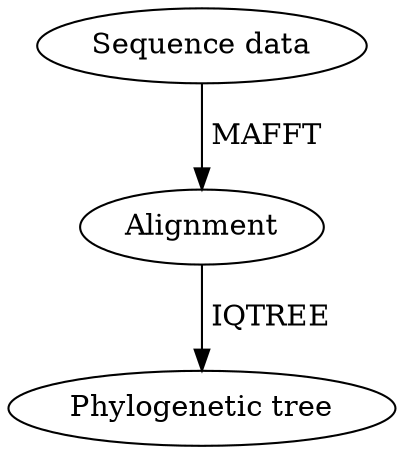 digraph G {
    "Sequence data" -> "Alignment" [label = " MAFFT "]
    "Alignment" -> "Phylogenetic tree" [label = " IQTREE "]
}
